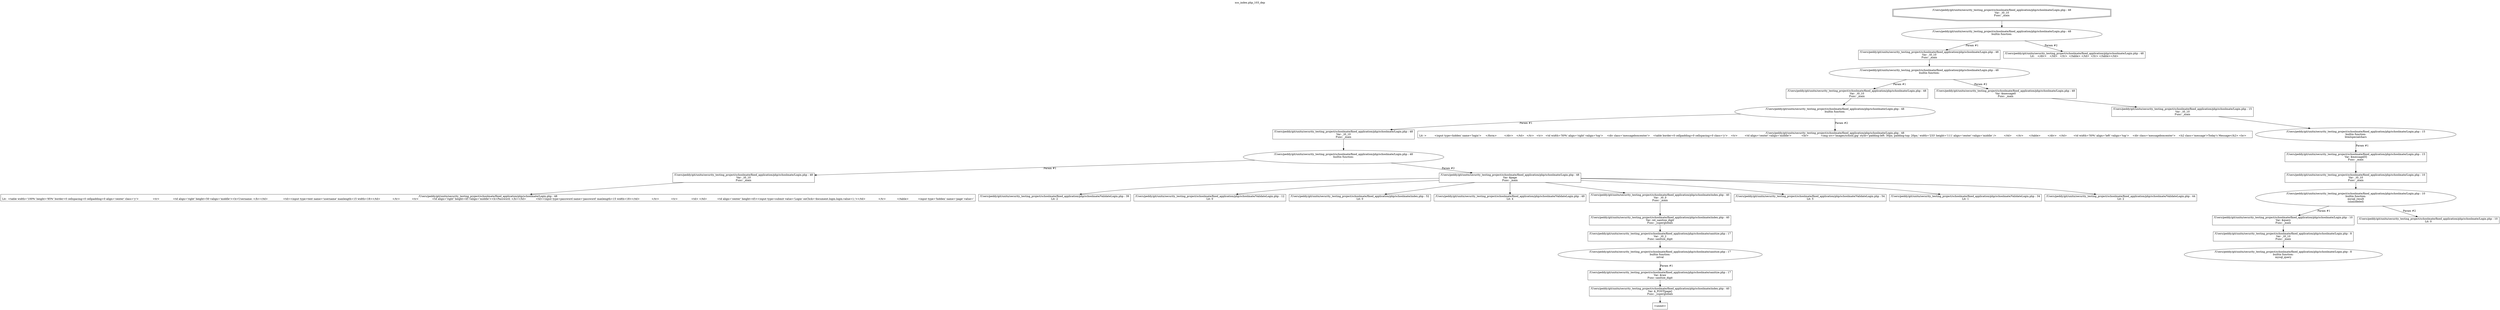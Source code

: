 digraph cfg {
  label="xss_index.php_103_dep";
  labelloc=t;
  n1 [shape=doubleoctagon, label="/Users/peddy/git/unitn/security_testing_project/schoolmate/fixed_application/php/schoolmate/Login.php : 48\nVar: _t0_10\nFunc: _main\n"];
  n2 [shape=ellipse, label="/Users/peddy/git/unitn/security_testing_project/schoolmate/fixed_application/php/schoolmate/Login.php : 48\nbuiltin function:\n.\n"];
  n3 [shape=box, label="/Users/peddy/git/unitn/security_testing_project/schoolmate/fixed_application/php/schoolmate/Login.php : 48\nVar: _t0_10\nFunc: _main\n"];
  n4 [shape=ellipse, label="/Users/peddy/git/unitn/security_testing_project/schoolmate/fixed_application/php/schoolmate/Login.php : 48\nbuiltin function:\n.\n"];
  n5 [shape=box, label="/Users/peddy/git/unitn/security_testing_project/schoolmate/fixed_application/php/schoolmate/Login.php : 48\nVar: _t0_10\nFunc: _main\n"];
  n6 [shape=ellipse, label="/Users/peddy/git/unitn/security_testing_project/schoolmate/fixed_application/php/schoolmate/Login.php : 48\nbuiltin function:\n.\n"];
  n7 [shape=box, label="/Users/peddy/git/unitn/security_testing_project/schoolmate/fixed_application/php/schoolmate/Login.php : 48\nVar: _t0_10\nFunc: _main\n"];
  n8 [shape=ellipse, label="/Users/peddy/git/unitn/security_testing_project/schoolmate/fixed_application/php/schoolmate/Login.php : 48\nbuiltin function:\n.\n"];
  n9 [shape=box, label="/Users/peddy/git/unitn/security_testing_project/schoolmate/fixed_application/php/schoolmate/Login.php : 48\nVar: _t0_10\nFunc: _main\n"];
  n10 [shape=box, label="/Users/peddy/git/unitn/security_testing_project/schoolmate/fixed_application/php/schoolmate/Login.php : 48\nLit:  <table width='100%' height='85%' border=0 cellspacing=0 cellpadding=0 align='center' class='y'>		  <tr>		   <td align='right' height=50 valign='middle'><b>Username:&nbsp;</b></td>		   <td><input type=text name='username' maxlength=15 width=18></td>		  </tr>		  <tr>		   <td align='right' height=45 valign='middle'><b>Password:&nbsp;</b></td>		   <td><input type=password name='password' maxlength=15 width=18></td>		  </tr>		  <tr>		   <td>&nbsp;</td>		   <td align='center' height=45><input type=submit value='Login' onClick='document.login.login.value=1;'></td>		  </tr>		 </table>	   <input type='hidden' name='page' value='\n"];
  n11 [shape=box, label="/Users/peddy/git/unitn/security_testing_project/schoolmate/fixed_application/php/schoolmate/Login.php : 48\nVar: $page\nFunc: _main\n"];
  n12 [shape=box, label="/Users/peddy/git/unitn/security_testing_project/schoolmate/fixed_application/php/schoolmate/ValidateLogin.php : 39\nLit: 2\n"];
  n13 [shape=box, label="/Users/peddy/git/unitn/security_testing_project/schoolmate/fixed_application/php/schoolmate/ValidateLogin.php : 12\nLit: 0\n"];
  n14 [shape=box, label="/Users/peddy/git/unitn/security_testing_project/schoolmate/fixed_application/php/schoolmate/index.php : 52\nLit: 0\n"];
  n15 [shape=box, label="/Users/peddy/git/unitn/security_testing_project/schoolmate/fixed_application/php/schoolmate/ValidateLogin.php : 49\nLit: 4\n"];
  n16 [shape=box, label="/Users/peddy/git/unitn/security_testing_project/schoolmate/fixed_application/php/schoolmate/index.php : 40\nVar: _t0_0\nFunc: _main\n"];
  n17 [shape=box, label="/Users/peddy/git/unitn/security_testing_project/schoolmate/fixed_application/php/schoolmate/index.php : 40\nVar: ret_sanitize_digit\nFunc: _superglobals\n"];
  n18 [shape=box, label="/Users/peddy/git/unitn/security_testing_project/schoolmate/fixed_application/php/schoolmate/sanitize.php : 17\nVar: _t0_2\nFunc: sanitize_digit\n"];
  n19 [shape=ellipse, label="/Users/peddy/git/unitn/security_testing_project/schoolmate/fixed_application/php/schoolmate/sanitize.php : 17\nbuiltin function:\nintval\n"];
  n20 [shape=box, label="/Users/peddy/git/unitn/security_testing_project/schoolmate/fixed_application/php/schoolmate/sanitize.php : 17\nVar: $raw\nFunc: sanitize_digit\n"];
  n21 [shape=box, label="/Users/peddy/git/unitn/security_testing_project/schoolmate/fixed_application/php/schoolmate/index.php : 40\nVar: $_POST[page]\nFunc: _superglobals\n"];
  n22 [shape=box, label="<uninit>"];
  n23 [shape=box, label="/Users/peddy/git/unitn/security_testing_project/schoolmate/fixed_application/php/schoolmate/ValidateLogin.php : 54\nLit: 5\n"];
  n24 [shape=box, label="/Users/peddy/git/unitn/security_testing_project/schoolmate/fixed_application/php/schoolmate/ValidateLogin.php : 34\nLit: 1\n"];
  n25 [shape=box, label="/Users/peddy/git/unitn/security_testing_project/schoolmate/fixed_application/php/schoolmate/ValidateLogin.php : 44\nLit: 2\n"];
  n26 [shape=box, label="/Users/peddy/git/unitn/security_testing_project/schoolmate/fixed_application/php/schoolmate/Login.php : 48\nLit: >	   <input type=hidden' name='login'>	  </form>	 </div>	</td>   </tr>   <tr>   <td width='50%' align='right' valign='top'>	<div class='messageboxcenter'>	 <table border=0 cellpadding=0 cellspacing=0 class='y'>	 <tr>	  <td align='center' valign='middle'>		<br>		<img src='images/school.jpg' style='padding-left: 30px; padding-top: 20px;' width='233' height='111' align='center' valign='middle' />	  </td>	 </tr>	 </table>	</div>   </td>	<td width='50%' align='left' valign='top'>	 <div class='messageboxcenter'>	  <h2 class='message'>Today's Message</h2> <br>	   \n"];
  n27 [shape=box, label="/Users/peddy/git/unitn/security_testing_project/schoolmate/fixed_application/php/schoolmate/Login.php : 48\nVar: $message0\nFunc: _main\n"];
  n28 [shape=box, label="/Users/peddy/git/unitn/security_testing_project/schoolmate/fixed_application/php/schoolmate/Login.php : 15\nVar: _t0_10\nFunc: _main\n"];
  n29 [shape=ellipse, label="/Users/peddy/git/unitn/security_testing_project/schoolmate/fixed_application/php/schoolmate/Login.php : 15\nbuiltin function:\nhtmlspecialchars\n"];
  n30 [shape=box, label="/Users/peddy/git/unitn/security_testing_project/schoolmate/fixed_application/php/schoolmate/Login.php : 15\nVar: $message[0]\nFunc: _main\n"];
  n31 [shape=box, label="/Users/peddy/git/unitn/security_testing_project/schoolmate/fixed_application/php/schoolmate/Login.php : 10\nVar: _t0_10\nFunc: _main\n"];
  n32 [shape=ellipse, label="/Users/peddy/git/unitn/security_testing_project/schoolmate/fixed_application/php/schoolmate/Login.php : 10\nbuiltin function:\nmysql_result\n(unmodeled)\n"];
  n33 [shape=box, label="/Users/peddy/git/unitn/security_testing_project/schoolmate/fixed_application/php/schoolmate/Login.php : 10\nVar: $query\nFunc: _main\n"];
  n34 [shape=box, label="/Users/peddy/git/unitn/security_testing_project/schoolmate/fixed_application/php/schoolmate/Login.php : 8\nVar: _t0_10\nFunc: _main\n"];
  n35 [shape=ellipse, label="/Users/peddy/git/unitn/security_testing_project/schoolmate/fixed_application/php/schoolmate/Login.php : 8\nbuiltin function:\nmysql_query\n"];
  n36 [shape=box, label="/Users/peddy/git/unitn/security_testing_project/schoolmate/fixed_application/php/schoolmate/Login.php : 10\nLit: 0\n"];
  n37 [shape=box, label="/Users/peddy/git/unitn/security_testing_project/schoolmate/fixed_application/php/schoolmate/Login.php : 48\nLit: 	 </div>	</td>   </tr>  </table> </td>  </tr> </table></td>\n"];
  n1 -> n2;
  n3 -> n4;
  n5 -> n6;
  n7 -> n8;
  n9 -> n10;
  n8 -> n9[label="Param #1"];
  n8 -> n11[label="Param #2"];
  n11 -> n12;
  n11 -> n13;
  n11 -> n14;
  n11 -> n15;
  n11 -> n16;
  n11 -> n23;
  n11 -> n24;
  n11 -> n25;
  n18 -> n19;
  n21 -> n22;
  n20 -> n21;
  n19 -> n20[label="Param #1"];
  n17 -> n18;
  n16 -> n17;
  n6 -> n7[label="Param #1"];
  n6 -> n26[label="Param #2"];
  n4 -> n5[label="Param #1"];
  n4 -> n27[label="Param #2"];
  n28 -> n29;
  n31 -> n32;
  n34 -> n35;
  n33 -> n34;
  n32 -> n33[label="Param #1"];
  n32 -> n36[label="Param #2"];
  n30 -> n31;
  n29 -> n30[label="Param #1"];
  n27 -> n28;
  n2 -> n3[label="Param #1"];
  n2 -> n37[label="Param #2"];
}
